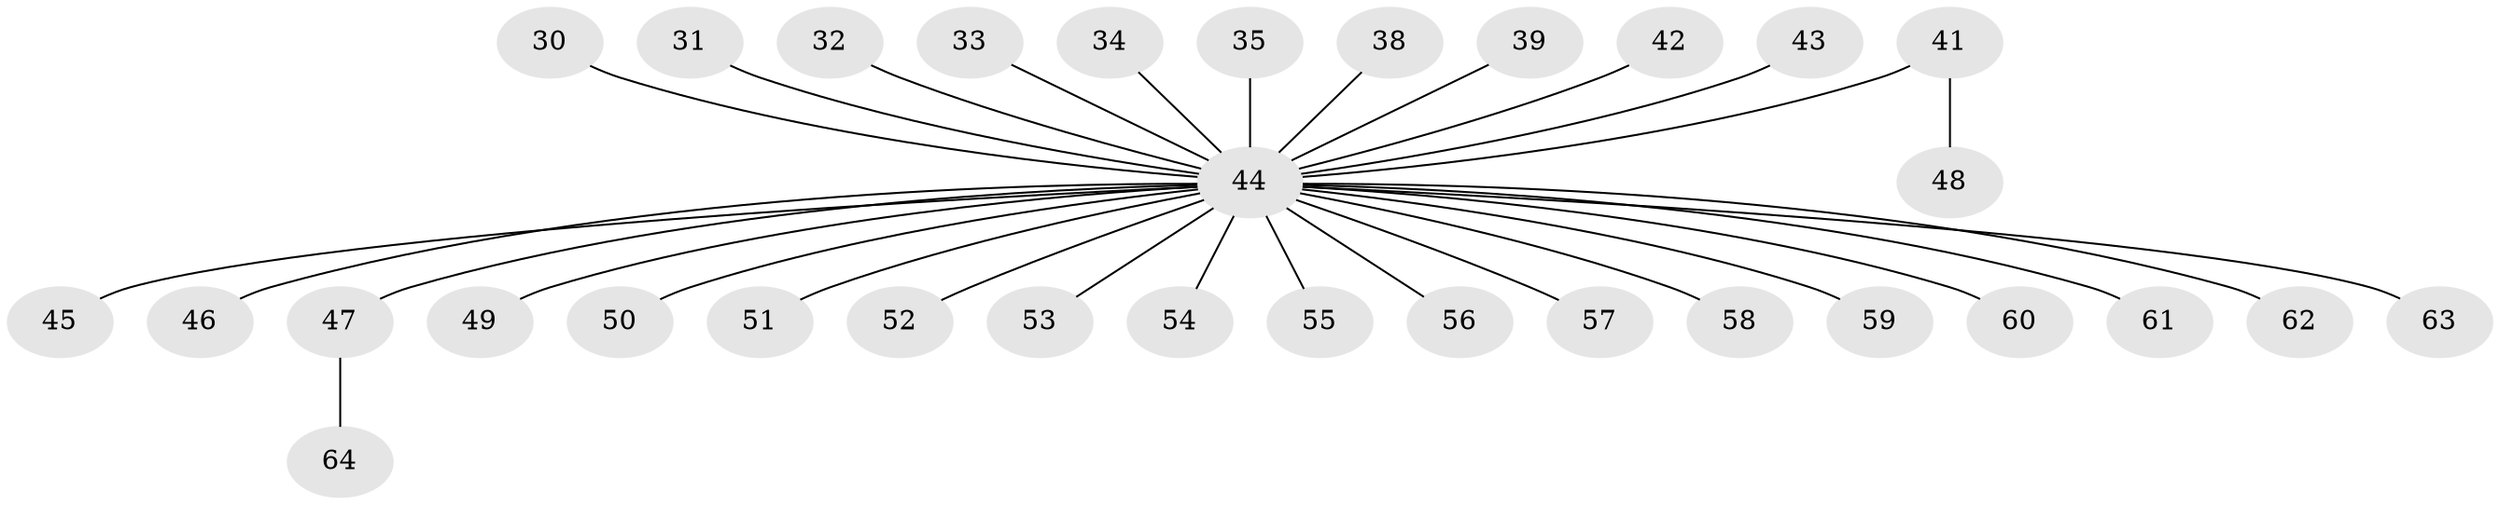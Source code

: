 // original degree distribution, {3: 0.125, 1: 0.578125, 7: 0.03125, 5: 0.015625, 4: 0.078125, 2: 0.15625, 6: 0.015625}
// Generated by graph-tools (version 1.1) at 2025/52/03/09/25 04:52:24]
// undirected, 32 vertices, 31 edges
graph export_dot {
graph [start="1"]
  node [color=gray90,style=filled];
  30;
  31;
  32;
  33;
  34;
  35;
  38;
  39;
  41 [super="+25"];
  42;
  43;
  44 [super="+13+2+14+17+23+40+26"];
  45;
  46;
  47;
  48;
  49 [super="+37"];
  50;
  51;
  52;
  53;
  54;
  55;
  56;
  57 [super="+28"];
  58;
  59;
  60;
  61;
  62;
  63;
  64;
  30 -- 44;
  31 -- 44;
  32 -- 44;
  33 -- 44;
  34 -- 44;
  35 -- 44;
  38 -- 44;
  39 -- 44;
  41 -- 48;
  41 -- 44;
  42 -- 44;
  43 -- 44;
  44 -- 47;
  44 -- 56;
  44 -- 53;
  44 -- 63;
  44 -- 46;
  44 -- 45;
  44 -- 50;
  44 -- 51;
  44 -- 52;
  44 -- 54;
  44 -- 55;
  44 -- 58;
  44 -- 59;
  44 -- 60;
  44 -- 61;
  44 -- 62;
  44 -- 57;
  44 -- 49;
  47 -- 64;
}
